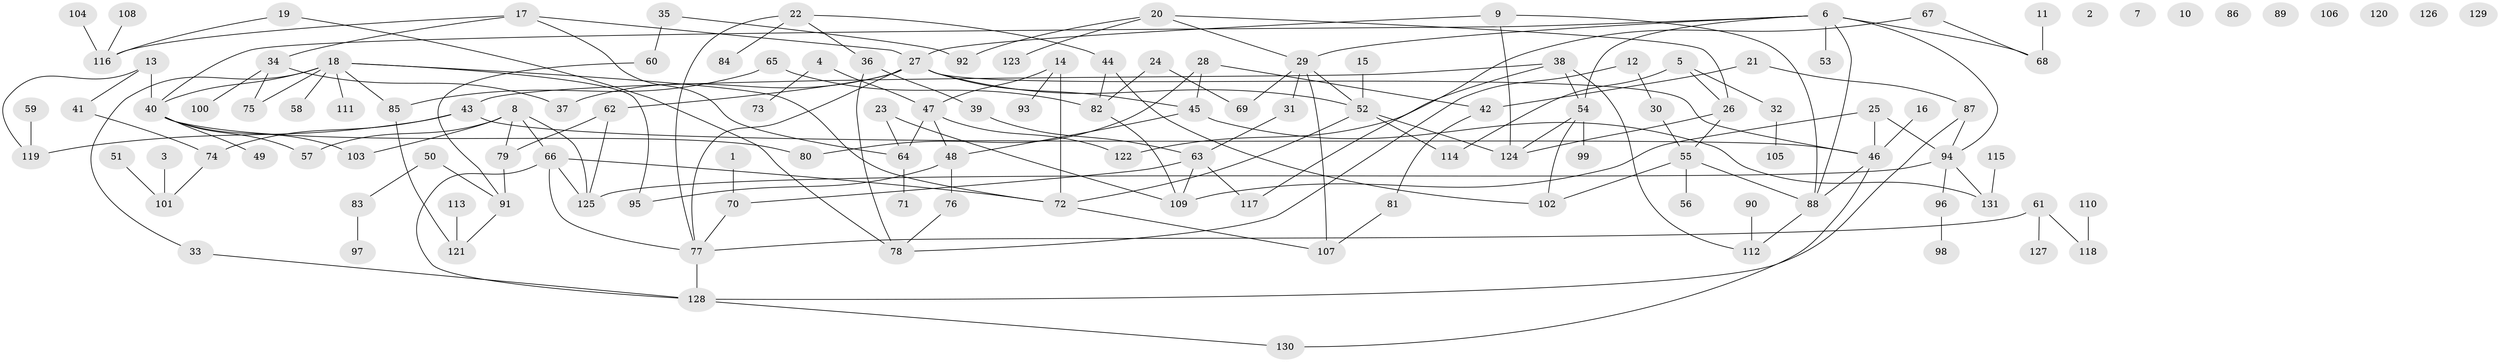 // Generated by graph-tools (version 1.1) at 2025/12/03/09/25 04:12:54]
// undirected, 131 vertices, 171 edges
graph export_dot {
graph [start="1"]
  node [color=gray90,style=filled];
  1;
  2;
  3;
  4;
  5;
  6;
  7;
  8;
  9;
  10;
  11;
  12;
  13;
  14;
  15;
  16;
  17;
  18;
  19;
  20;
  21;
  22;
  23;
  24;
  25;
  26;
  27;
  28;
  29;
  30;
  31;
  32;
  33;
  34;
  35;
  36;
  37;
  38;
  39;
  40;
  41;
  42;
  43;
  44;
  45;
  46;
  47;
  48;
  49;
  50;
  51;
  52;
  53;
  54;
  55;
  56;
  57;
  58;
  59;
  60;
  61;
  62;
  63;
  64;
  65;
  66;
  67;
  68;
  69;
  70;
  71;
  72;
  73;
  74;
  75;
  76;
  77;
  78;
  79;
  80;
  81;
  82;
  83;
  84;
  85;
  86;
  87;
  88;
  89;
  90;
  91;
  92;
  93;
  94;
  95;
  96;
  97;
  98;
  99;
  100;
  101;
  102;
  103;
  104;
  105;
  106;
  107;
  108;
  109;
  110;
  111;
  112;
  113;
  114;
  115;
  116;
  117;
  118;
  119;
  120;
  121;
  122;
  123;
  124;
  125;
  126;
  127;
  128;
  129;
  130;
  131;
  1 -- 70;
  3 -- 101;
  4 -- 47;
  4 -- 73;
  5 -- 26;
  5 -- 32;
  5 -- 114;
  6 -- 29;
  6 -- 40;
  6 -- 53;
  6 -- 54;
  6 -- 68;
  6 -- 88;
  6 -- 94;
  8 -- 57;
  8 -- 66;
  8 -- 79;
  8 -- 103;
  8 -- 125;
  9 -- 27;
  9 -- 88;
  9 -- 124;
  11 -- 68;
  12 -- 30;
  12 -- 78;
  13 -- 40;
  13 -- 41;
  13 -- 119;
  14 -- 47;
  14 -- 72;
  14 -- 93;
  15 -- 52;
  16 -- 46;
  17 -- 27;
  17 -- 34;
  17 -- 64;
  17 -- 116;
  18 -- 33;
  18 -- 40;
  18 -- 58;
  18 -- 72;
  18 -- 75;
  18 -- 85;
  18 -- 95;
  18 -- 111;
  19 -- 78;
  19 -- 116;
  20 -- 26;
  20 -- 29;
  20 -- 92;
  20 -- 123;
  21 -- 42;
  21 -- 87;
  22 -- 36;
  22 -- 44;
  22 -- 77;
  22 -- 84;
  23 -- 64;
  23 -- 109;
  24 -- 69;
  24 -- 82;
  25 -- 46;
  25 -- 94;
  25 -- 109;
  26 -- 55;
  26 -- 124;
  27 -- 37;
  27 -- 45;
  27 -- 46;
  27 -- 52;
  27 -- 62;
  27 -- 77;
  28 -- 42;
  28 -- 45;
  28 -- 80;
  29 -- 31;
  29 -- 52;
  29 -- 69;
  29 -- 107;
  30 -- 55;
  31 -- 63;
  32 -- 105;
  33 -- 128;
  34 -- 37;
  34 -- 75;
  34 -- 100;
  35 -- 60;
  35 -- 92;
  36 -- 39;
  36 -- 78;
  38 -- 43;
  38 -- 54;
  38 -- 112;
  38 -- 122;
  39 -- 63;
  40 -- 49;
  40 -- 57;
  40 -- 80;
  40 -- 103;
  41 -- 74;
  42 -- 81;
  43 -- 46;
  43 -- 74;
  43 -- 119;
  44 -- 82;
  44 -- 102;
  45 -- 48;
  45 -- 131;
  46 -- 88;
  46 -- 130;
  47 -- 48;
  47 -- 64;
  47 -- 122;
  48 -- 76;
  48 -- 95;
  50 -- 83;
  50 -- 91;
  51 -- 101;
  52 -- 72;
  52 -- 114;
  52 -- 124;
  54 -- 99;
  54 -- 102;
  54 -- 124;
  55 -- 56;
  55 -- 88;
  55 -- 102;
  59 -- 119;
  60 -- 91;
  61 -- 77;
  61 -- 118;
  61 -- 127;
  62 -- 79;
  62 -- 125;
  63 -- 70;
  63 -- 109;
  63 -- 117;
  64 -- 71;
  65 -- 82;
  65 -- 85;
  66 -- 72;
  66 -- 77;
  66 -- 125;
  66 -- 128;
  67 -- 68;
  67 -- 117;
  70 -- 77;
  72 -- 107;
  74 -- 101;
  76 -- 78;
  77 -- 128;
  79 -- 91;
  81 -- 107;
  82 -- 109;
  83 -- 97;
  85 -- 121;
  87 -- 94;
  87 -- 128;
  88 -- 112;
  90 -- 112;
  91 -- 121;
  94 -- 96;
  94 -- 125;
  94 -- 131;
  96 -- 98;
  104 -- 116;
  108 -- 116;
  110 -- 118;
  113 -- 121;
  115 -- 131;
  128 -- 130;
}
